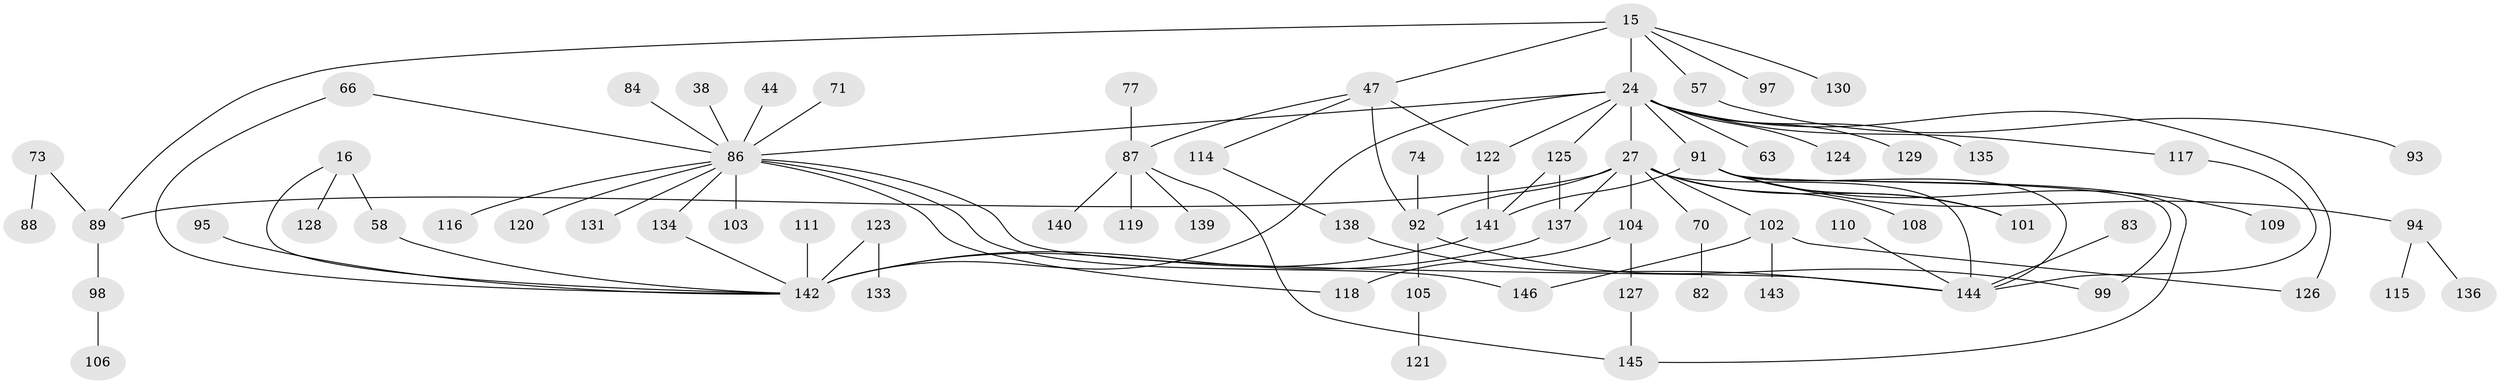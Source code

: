 // original degree distribution, {9: 0.00684931506849315, 5: 0.0273972602739726, 6: 0.03424657534246575, 7: 0.02054794520547945, 2: 0.3287671232876712, 3: 0.21232876712328766, 4: 0.06164383561643835, 1: 0.3082191780821918}
// Generated by graph-tools (version 1.1) at 2025/42/03/09/25 04:42:02]
// undirected, 73 vertices, 94 edges
graph export_dot {
graph [start="1"]
  node [color=gray90,style=filled];
  15 [super="+8"];
  16;
  24 [super="+2"];
  27 [super="+3+12"];
  38;
  44;
  47 [super="+7"];
  57;
  58 [super="+49"];
  63;
  66;
  70;
  71;
  73;
  74;
  77;
  82;
  83;
  84;
  86 [super="+54+40+53"];
  87 [super="+68"];
  88;
  89 [super="+13+42+43"];
  91 [super="+33+62+81"];
  92 [super="+4+60"];
  93;
  94;
  95;
  97;
  98;
  99 [super="+11+30"];
  101;
  102 [super="+80"];
  103;
  104 [super="+41+90"];
  105;
  106;
  108;
  109;
  110;
  111;
  114 [super="+76"];
  115;
  116;
  117 [super="+51+100"];
  118;
  119;
  120;
  121;
  122 [super="+28+10"];
  123;
  124;
  125 [super="+29"];
  126;
  127;
  128 [super="+56"];
  129;
  130;
  131;
  133;
  134 [super="+79"];
  135;
  136;
  137 [super="+35+113"];
  138;
  139;
  140;
  141 [super="+112+132"];
  142 [super="+9+107"];
  143;
  144 [super="+85+72"];
  145 [super="+96"];
  146;
  15 -- 47 [weight=2];
  15 -- 97;
  15 -- 130;
  15 -- 24;
  15 -- 57;
  15 -- 89;
  16 -- 58 [weight=2];
  16 -- 142;
  16 -- 128;
  24 -- 126;
  24 -- 129;
  24 -- 135;
  24 -- 27 [weight=2];
  24 -- 124;
  24 -- 63;
  24 -- 142 [weight=2];
  24 -- 122;
  24 -- 125;
  24 -- 91 [weight=2];
  24 -- 117;
  24 -- 86 [weight=2];
  27 -- 101;
  27 -- 70;
  27 -- 108;
  27 -- 92;
  27 -- 89;
  27 -- 137;
  27 -- 104;
  27 -- 144;
  27 -- 102;
  38 -- 86;
  44 -- 86;
  47 -- 92;
  47 -- 122;
  47 -- 87;
  47 -- 114;
  57 -- 93;
  58 -- 142;
  66 -- 142;
  66 -- 86;
  70 -- 82;
  71 -- 86;
  73 -- 88;
  73 -- 89;
  74 -- 92;
  77 -- 87;
  83 -- 144;
  84 -- 86;
  86 -- 116;
  86 -- 103;
  86 -- 118;
  86 -- 131;
  86 -- 146;
  86 -- 120;
  86 -- 134;
  86 -- 144;
  87 -- 119;
  87 -- 145;
  87 -- 139;
  87 -- 140;
  89 -- 98;
  91 -- 145;
  91 -- 99;
  91 -- 101;
  91 -- 109;
  91 -- 94;
  91 -- 144;
  91 -- 141 [weight=2];
  92 -- 105;
  92 -- 99;
  94 -- 115;
  94 -- 136;
  95 -- 142;
  98 -- 106;
  102 -- 146;
  102 -- 126;
  102 -- 143;
  104 -- 127;
  104 -- 118;
  105 -- 121;
  110 -- 144;
  111 -- 142;
  114 -- 138;
  117 -- 144;
  122 -- 141;
  123 -- 133;
  123 -- 142;
  125 -- 137;
  125 -- 141;
  127 -- 145 [weight=2];
  134 -- 142;
  137 -- 142;
  138 -- 144;
  141 -- 142;
}
